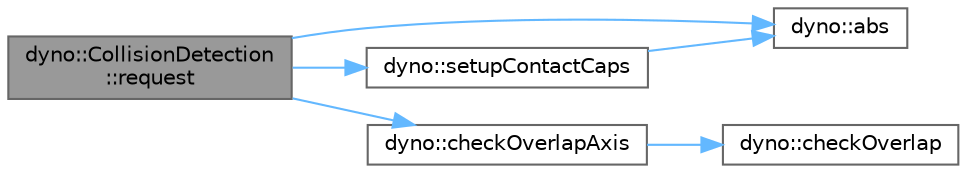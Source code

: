 digraph "dyno::CollisionDetection::request"
{
 // LATEX_PDF_SIZE
  bgcolor="transparent";
  edge [fontname=Helvetica,fontsize=10,labelfontname=Helvetica,labelfontsize=10];
  node [fontname=Helvetica,fontsize=10,shape=box,height=0.2,width=0.4];
  rankdir="LR";
  Node1 [id="Node000001",label="dyno::CollisionDetection\l::request",height=0.2,width=0.4,color="gray40", fillcolor="grey60", style="filled", fontcolor="black",tooltip=" "];
  Node1 -> Node2 [id="edge1_Node000001_Node000002",color="steelblue1",style="solid",tooltip=" "];
  Node2 [id="Node000002",label="dyno::abs",height=0.2,width=0.4,color="grey40", fillcolor="white", style="filled",URL="$namespacedyno.html#a611f1e43a5ee147f9c3f11d256378bbe",tooltip=" "];
  Node1 -> Node3 [id="edge2_Node000001_Node000003",color="steelblue1",style="solid",tooltip=" "];
  Node3 [id="Node000003",label="dyno::checkOverlapAxis",height=0.2,width=0.4,color="grey40", fillcolor="white", style="filled",URL="$namespacedyno.html#af99a1a612fd961b8b5af75e9e3ec4e71",tooltip=" "];
  Node3 -> Node4 [id="edge3_Node000003_Node000004",color="steelblue1",style="solid",tooltip=" "];
  Node4 [id="Node000004",label="dyno::checkOverlap",height=0.2,width=0.4,color="grey40", fillcolor="white", style="filled",URL="$namespacedyno.html#afbfdfed09c9e8aa9336a07036a4f014d",tooltip=" "];
  Node1 -> Node5 [id="edge4_Node000001_Node000005",color="steelblue1",style="solid",tooltip=" "];
  Node5 [id="Node000005",label="dyno::setupContactCaps",height=0.2,width=0.4,color="grey40", fillcolor="white", style="filled",URL="$namespacedyno.html#a22c9c68cb2715121ae06066e5e85fb38",tooltip=" "];
  Node5 -> Node2 [id="edge5_Node000005_Node000002",color="steelblue1",style="solid",tooltip=" "];
}
